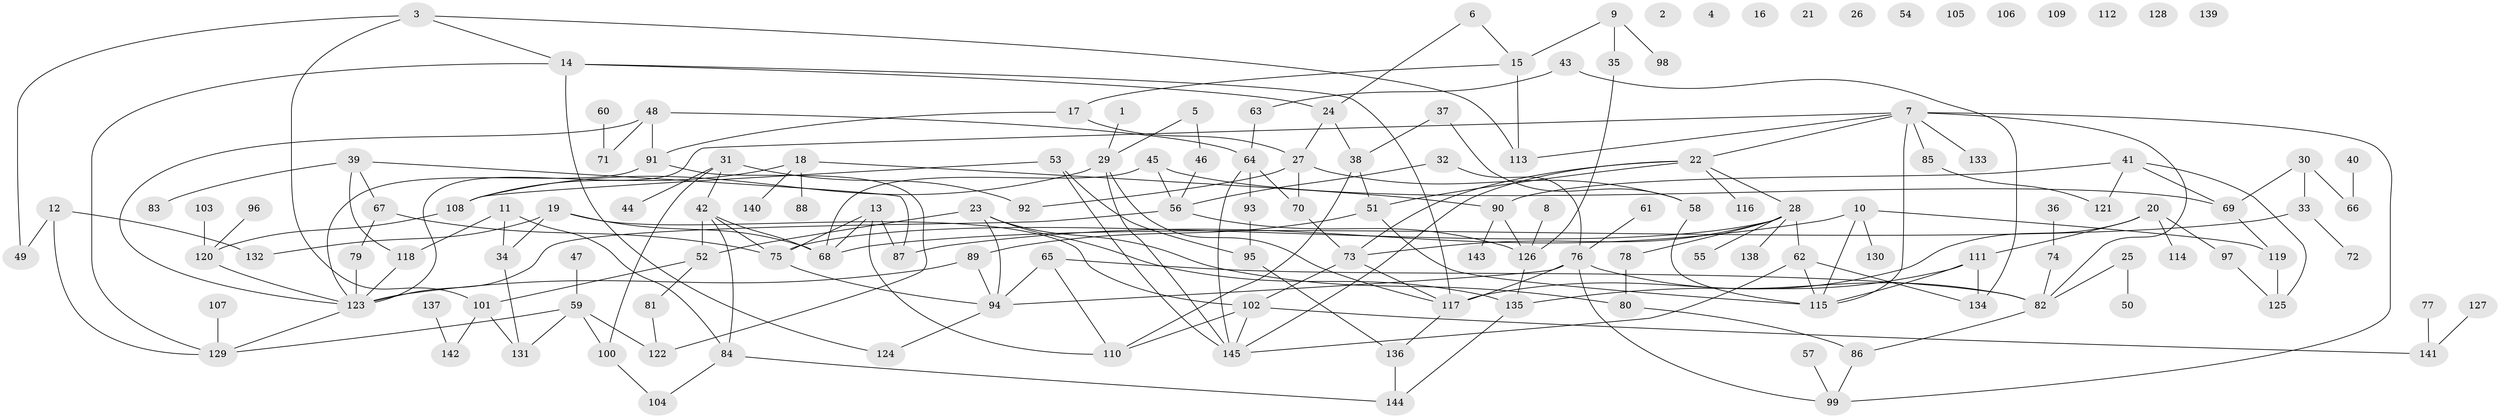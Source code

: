 // coarse degree distribution, {1: 0.23529411764705882, 0: 0.11764705882352941, 5: 0.13725490196078433, 2: 0.12745098039215685, 4: 0.06862745098039216, 11: 0.00980392156862745, 3: 0.1568627450980392, 7: 0.0392156862745098, 8: 0.00980392156862745, 6: 0.058823529411764705, 9: 0.029411764705882353, 10: 0.00980392156862745}
// Generated by graph-tools (version 1.1) at 2025/23/03/03/25 07:23:26]
// undirected, 145 vertices, 204 edges
graph export_dot {
graph [start="1"]
  node [color=gray90,style=filled];
  1;
  2;
  3;
  4;
  5;
  6;
  7;
  8;
  9;
  10;
  11;
  12;
  13;
  14;
  15;
  16;
  17;
  18;
  19;
  20;
  21;
  22;
  23;
  24;
  25;
  26;
  27;
  28;
  29;
  30;
  31;
  32;
  33;
  34;
  35;
  36;
  37;
  38;
  39;
  40;
  41;
  42;
  43;
  44;
  45;
  46;
  47;
  48;
  49;
  50;
  51;
  52;
  53;
  54;
  55;
  56;
  57;
  58;
  59;
  60;
  61;
  62;
  63;
  64;
  65;
  66;
  67;
  68;
  69;
  70;
  71;
  72;
  73;
  74;
  75;
  76;
  77;
  78;
  79;
  80;
  81;
  82;
  83;
  84;
  85;
  86;
  87;
  88;
  89;
  90;
  91;
  92;
  93;
  94;
  95;
  96;
  97;
  98;
  99;
  100;
  101;
  102;
  103;
  104;
  105;
  106;
  107;
  108;
  109;
  110;
  111;
  112;
  113;
  114;
  115;
  116;
  117;
  118;
  119;
  120;
  121;
  122;
  123;
  124;
  125;
  126;
  127;
  128;
  129;
  130;
  131;
  132;
  133;
  134;
  135;
  136;
  137;
  138;
  139;
  140;
  141;
  142;
  143;
  144;
  145;
  1 -- 29;
  3 -- 14;
  3 -- 49;
  3 -- 101;
  3 -- 113;
  5 -- 29;
  5 -- 46;
  6 -- 15;
  6 -- 24;
  7 -- 22;
  7 -- 82;
  7 -- 85;
  7 -- 99;
  7 -- 113;
  7 -- 115;
  7 -- 123;
  7 -- 133;
  8 -- 126;
  9 -- 15;
  9 -- 35;
  9 -- 98;
  10 -- 87;
  10 -- 115;
  10 -- 119;
  10 -- 130;
  11 -- 34;
  11 -- 84;
  11 -- 118;
  12 -- 49;
  12 -- 129;
  12 -- 132;
  13 -- 68;
  13 -- 75;
  13 -- 87;
  13 -- 110;
  14 -- 24;
  14 -- 117;
  14 -- 124;
  14 -- 129;
  15 -- 17;
  15 -- 113;
  17 -- 27;
  17 -- 91;
  18 -- 88;
  18 -- 90;
  18 -- 108;
  18 -- 140;
  19 -- 34;
  19 -- 68;
  19 -- 102;
  19 -- 132;
  20 -- 97;
  20 -- 111;
  20 -- 114;
  20 -- 117;
  22 -- 28;
  22 -- 51;
  22 -- 73;
  22 -- 116;
  22 -- 145;
  23 -- 52;
  23 -- 80;
  23 -- 94;
  23 -- 135;
  24 -- 27;
  24 -- 38;
  25 -- 50;
  25 -- 82;
  27 -- 58;
  27 -- 70;
  27 -- 92;
  28 -- 55;
  28 -- 62;
  28 -- 73;
  28 -- 75;
  28 -- 78;
  28 -- 138;
  29 -- 108;
  29 -- 117;
  29 -- 145;
  30 -- 33;
  30 -- 66;
  30 -- 69;
  31 -- 42;
  31 -- 44;
  31 -- 92;
  31 -- 100;
  32 -- 56;
  32 -- 76;
  33 -- 68;
  33 -- 72;
  34 -- 131;
  35 -- 126;
  36 -- 74;
  37 -- 38;
  37 -- 58;
  38 -- 51;
  38 -- 110;
  39 -- 67;
  39 -- 83;
  39 -- 87;
  39 -- 118;
  40 -- 66;
  41 -- 69;
  41 -- 90;
  41 -- 121;
  41 -- 125;
  42 -- 52;
  42 -- 68;
  42 -- 75;
  42 -- 84;
  43 -- 63;
  43 -- 134;
  45 -- 56;
  45 -- 68;
  45 -- 69;
  46 -- 56;
  47 -- 59;
  48 -- 64;
  48 -- 71;
  48 -- 91;
  48 -- 123;
  51 -- 89;
  51 -- 115;
  52 -- 81;
  52 -- 101;
  53 -- 95;
  53 -- 108;
  53 -- 145;
  56 -- 123;
  56 -- 126;
  57 -- 99;
  58 -- 115;
  59 -- 100;
  59 -- 122;
  59 -- 129;
  59 -- 131;
  60 -- 71;
  61 -- 76;
  62 -- 115;
  62 -- 134;
  62 -- 145;
  63 -- 64;
  64 -- 70;
  64 -- 93;
  64 -- 145;
  65 -- 82;
  65 -- 94;
  65 -- 110;
  67 -- 75;
  67 -- 79;
  69 -- 119;
  70 -- 73;
  73 -- 102;
  73 -- 117;
  74 -- 82;
  75 -- 94;
  76 -- 82;
  76 -- 94;
  76 -- 99;
  76 -- 117;
  77 -- 141;
  78 -- 80;
  79 -- 123;
  80 -- 86;
  81 -- 122;
  82 -- 86;
  84 -- 104;
  84 -- 144;
  85 -- 121;
  86 -- 99;
  89 -- 94;
  89 -- 123;
  90 -- 126;
  90 -- 143;
  91 -- 122;
  91 -- 123;
  93 -- 95;
  94 -- 124;
  95 -- 136;
  96 -- 120;
  97 -- 125;
  100 -- 104;
  101 -- 131;
  101 -- 142;
  102 -- 110;
  102 -- 141;
  102 -- 145;
  103 -- 120;
  107 -- 129;
  108 -- 120;
  111 -- 115;
  111 -- 134;
  111 -- 135;
  117 -- 136;
  118 -- 123;
  119 -- 125;
  120 -- 123;
  123 -- 129;
  126 -- 135;
  127 -- 141;
  135 -- 144;
  136 -- 144;
  137 -- 142;
}
